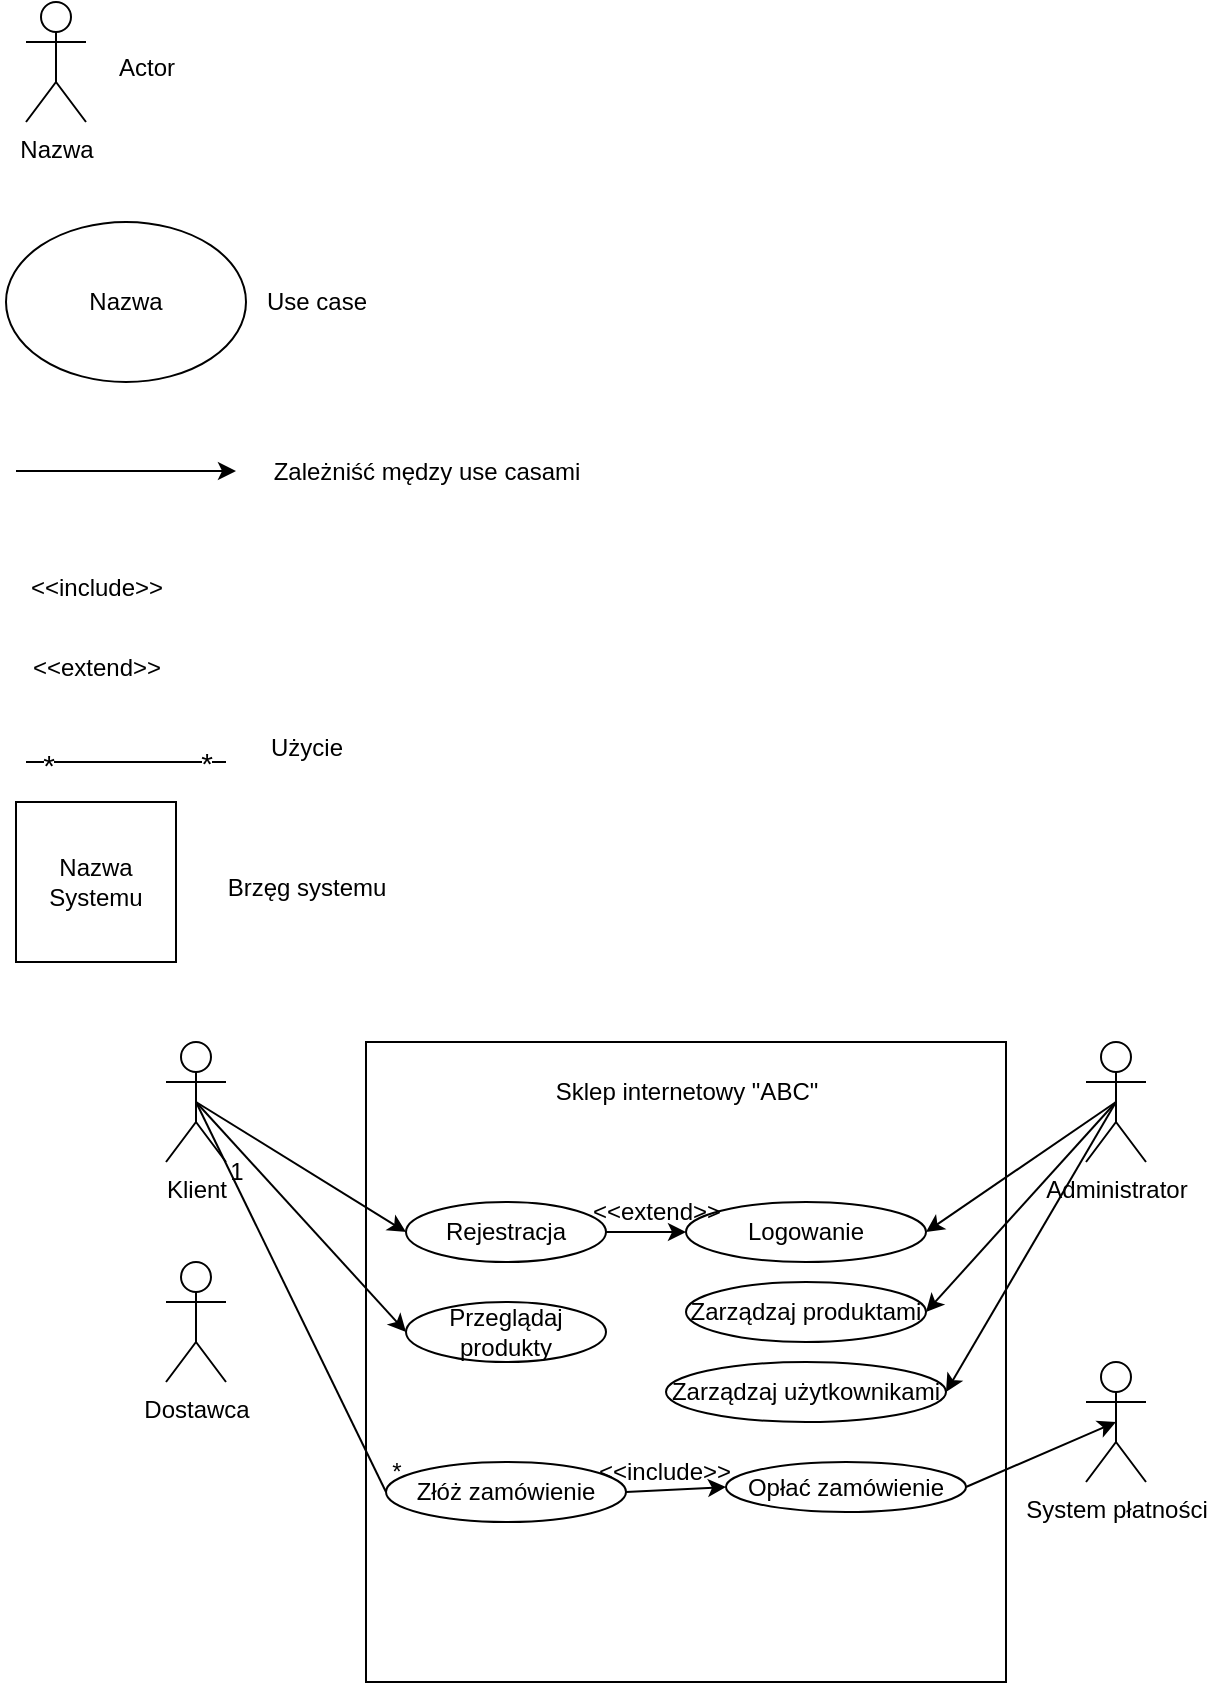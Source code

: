 <mxfile version="26.2.12">
  <diagram name="Страница — 1" id="TRWRsgmhhQ_bkvfnXbKY">
    <mxGraphModel dx="1044" dy="547" grid="1" gridSize="10" guides="1" tooltips="1" connect="1" arrows="1" fold="1" page="1" pageScale="1" pageWidth="827" pageHeight="1169" math="0" shadow="0">
      <root>
        <mxCell id="0" />
        <mxCell id="1" parent="0" />
        <mxCell id="NHDwvT9L5tkrP_qXXvw8-1" value="Nazwa" style="shape=umlActor;verticalLabelPosition=bottom;verticalAlign=top;html=1;outlineConnect=0;" parent="1" vertex="1">
          <mxGeometry x="50" y="40" width="30" height="60" as="geometry" />
        </mxCell>
        <mxCell id="NHDwvT9L5tkrP_qXXvw8-2" value="Actor" style="text;html=1;align=center;verticalAlign=middle;resizable=0;points=[];autosize=1;strokeColor=none;fillColor=none;" parent="1" vertex="1">
          <mxGeometry x="85" y="58" width="50" height="30" as="geometry" />
        </mxCell>
        <mxCell id="NHDwvT9L5tkrP_qXXvw8-3" value="Nazwa" style="ellipse;whiteSpace=wrap;html=1;" parent="1" vertex="1">
          <mxGeometry x="40" y="150" width="120" height="80" as="geometry" />
        </mxCell>
        <mxCell id="NHDwvT9L5tkrP_qXXvw8-4" value="Use case" style="text;html=1;align=center;verticalAlign=middle;resizable=0;points=[];autosize=1;strokeColor=none;fillColor=none;" parent="1" vertex="1">
          <mxGeometry x="160" y="175" width="70" height="30" as="geometry" />
        </mxCell>
        <mxCell id="NHDwvT9L5tkrP_qXXvw8-5" value="" style="endArrow=classic;html=1;rounded=0;" parent="1" edge="1">
          <mxGeometry width="50" height="50" relative="1" as="geometry">
            <mxPoint x="45" y="274.5" as="sourcePoint" />
            <mxPoint x="155" y="274.5" as="targetPoint" />
          </mxGeometry>
        </mxCell>
        <mxCell id="NHDwvT9L5tkrP_qXXvw8-6" value="Zależniść mędzy use casami" style="text;html=1;align=center;verticalAlign=middle;resizable=0;points=[];autosize=1;strokeColor=none;fillColor=none;" parent="1" vertex="1">
          <mxGeometry x="160" y="260" width="180" height="30" as="geometry" />
        </mxCell>
        <mxCell id="NHDwvT9L5tkrP_qXXvw8-7" value="&amp;lt;&amp;lt;include&amp;gt;&amp;gt;" style="text;html=1;align=center;verticalAlign=middle;resizable=0;points=[];autosize=1;strokeColor=none;fillColor=none;" parent="1" vertex="1">
          <mxGeometry x="40" y="318" width="90" height="30" as="geometry" />
        </mxCell>
        <mxCell id="NHDwvT9L5tkrP_qXXvw8-8" value="&amp;lt;&amp;lt;extend&amp;gt;&amp;gt;" style="text;html=1;align=center;verticalAlign=middle;resizable=0;points=[];autosize=1;strokeColor=none;fillColor=none;" parent="1" vertex="1">
          <mxGeometry x="40" y="358" width="90" height="30" as="geometry" />
        </mxCell>
        <mxCell id="NHDwvT9L5tkrP_qXXvw8-9" value="" style="endArrow=none;html=1;rounded=0;" parent="1" edge="1">
          <mxGeometry width="50" height="50" relative="1" as="geometry">
            <mxPoint x="50" y="420" as="sourcePoint" />
            <mxPoint x="150" y="420" as="targetPoint" />
          </mxGeometry>
        </mxCell>
        <mxCell id="NHDwvT9L5tkrP_qXXvw8-11" value="*" style="edgeLabel;html=1;align=center;verticalAlign=middle;resizable=0;points=[];fontSize=15;" parent="NHDwvT9L5tkrP_qXXvw8-9" vertex="1" connectable="0">
          <mxGeometry x="-0.78" y="-1" relative="1" as="geometry">
            <mxPoint as="offset" />
          </mxGeometry>
        </mxCell>
        <mxCell id="NHDwvT9L5tkrP_qXXvw8-12" value="*" style="edgeLabel;html=1;align=center;verticalAlign=middle;resizable=0;points=[];fontSize=15;" parent="NHDwvT9L5tkrP_qXXvw8-9" vertex="1" connectable="0">
          <mxGeometry x="0.8" relative="1" as="geometry">
            <mxPoint as="offset" />
          </mxGeometry>
        </mxCell>
        <mxCell id="NHDwvT9L5tkrP_qXXvw8-14" value="Użycie" style="text;html=1;align=center;verticalAlign=middle;resizable=0;points=[];autosize=1;strokeColor=none;fillColor=none;" parent="1" vertex="1">
          <mxGeometry x="160" y="398" width="60" height="30" as="geometry" />
        </mxCell>
        <mxCell id="NHDwvT9L5tkrP_qXXvw8-15" value="Nazwa Systemu" style="whiteSpace=wrap;html=1;aspect=fixed;" parent="1" vertex="1">
          <mxGeometry x="45" y="440" width="80" height="80" as="geometry" />
        </mxCell>
        <mxCell id="NHDwvT9L5tkrP_qXXvw8-16" value="Brzęg systemu" style="text;html=1;align=center;verticalAlign=middle;resizable=0;points=[];autosize=1;strokeColor=none;fillColor=none;" parent="1" vertex="1">
          <mxGeometry x="140" y="468" width="100" height="30" as="geometry" />
        </mxCell>
        <mxCell id="NHDwvT9L5tkrP_qXXvw8-18" value="" style="whiteSpace=wrap;html=1;aspect=fixed;" parent="1" vertex="1">
          <mxGeometry x="220" y="560" width="320" height="320" as="geometry" />
        </mxCell>
        <mxCell id="NHDwvT9L5tkrP_qXXvw8-19" value="Sklep internetowy &quot;ABC&quot;" style="text;html=1;align=center;verticalAlign=middle;resizable=0;points=[];autosize=1;strokeColor=none;fillColor=none;" parent="1" vertex="1">
          <mxGeometry x="305" y="570" width="150" height="30" as="geometry" />
        </mxCell>
        <mxCell id="NHDwvT9L5tkrP_qXXvw8-20" value="Klient" style="shape=umlActor;verticalLabelPosition=bottom;verticalAlign=top;html=1;outlineConnect=0;" parent="1" vertex="1">
          <mxGeometry x="120" y="560" width="30" height="60" as="geometry" />
        </mxCell>
        <mxCell id="NHDwvT9L5tkrP_qXXvw8-25" value="Administrator" style="shape=umlActor;verticalLabelPosition=bottom;verticalAlign=top;html=1;outlineConnect=0;" parent="1" vertex="1">
          <mxGeometry x="580" y="560" width="30" height="60" as="geometry" />
        </mxCell>
        <mxCell id="NHDwvT9L5tkrP_qXXvw8-26" value="Dostawca" style="shape=umlActor;verticalLabelPosition=bottom;verticalAlign=top;html=1;outlineConnect=0;" parent="1" vertex="1">
          <mxGeometry x="120" y="670" width="30" height="60" as="geometry" />
        </mxCell>
        <mxCell id="NHDwvT9L5tkrP_qXXvw8-27" value="System płatności" style="shape=umlActor;verticalLabelPosition=bottom;verticalAlign=top;html=1;outlineConnect=0;" parent="1" vertex="1">
          <mxGeometry x="580" y="720" width="30" height="60" as="geometry" />
        </mxCell>
        <mxCell id="NHDwvT9L5tkrP_qXXvw8-28" value="Logowanie" style="ellipse;whiteSpace=wrap;html=1;" parent="1" vertex="1">
          <mxGeometry x="380" y="640" width="120" height="30" as="geometry" />
        </mxCell>
        <mxCell id="NHDwvT9L5tkrP_qXXvw8-29" value="Złóż zamówienie" style="ellipse;whiteSpace=wrap;html=1;" parent="1" vertex="1">
          <mxGeometry x="230" y="770" width="120" height="30" as="geometry" />
        </mxCell>
        <mxCell id="NHDwvT9L5tkrP_qXXvw8-30" value="" style="endArrow=none;html=1;rounded=0;exitX=0.5;exitY=0.5;exitDx=0;exitDy=0;exitPerimeter=0;entryX=0;entryY=0.5;entryDx=0;entryDy=0;" parent="1" source="NHDwvT9L5tkrP_qXXvw8-20" target="NHDwvT9L5tkrP_qXXvw8-29" edge="1">
          <mxGeometry width="50" height="50" relative="1" as="geometry">
            <mxPoint x="170" y="640" as="sourcePoint" />
            <mxPoint x="220" y="590" as="targetPoint" />
          </mxGeometry>
        </mxCell>
        <mxCell id="NHDwvT9L5tkrP_qXXvw8-32" value="1" style="text;html=1;align=center;verticalAlign=middle;resizable=0;points=[];autosize=1;strokeColor=none;fillColor=none;" parent="1" vertex="1">
          <mxGeometry x="140" y="610" width="30" height="30" as="geometry" />
        </mxCell>
        <mxCell id="NHDwvT9L5tkrP_qXXvw8-34" value="*" style="text;html=1;align=center;verticalAlign=middle;resizable=0;points=[];autosize=1;strokeColor=none;fillColor=none;" parent="1" vertex="1">
          <mxGeometry x="220" y="760" width="30" height="30" as="geometry" />
        </mxCell>
        <mxCell id="NHDwvT9L5tkrP_qXXvw8-37" value="Rejestracja" style="ellipse;whiteSpace=wrap;html=1;" parent="1" vertex="1">
          <mxGeometry x="240" y="640" width="100" height="30" as="geometry" />
        </mxCell>
        <mxCell id="4M_4iiYmdBJVKKY7s6vz-5" value="" style="endArrow=classic;html=1;rounded=0;exitX=1;exitY=0.5;exitDx=0;exitDy=0;entryX=0;entryY=0.5;entryDx=0;entryDy=0;" edge="1" parent="1" source="NHDwvT9L5tkrP_qXXvw8-37" target="NHDwvT9L5tkrP_qXXvw8-28">
          <mxGeometry width="50" height="50" relative="1" as="geometry">
            <mxPoint x="310" y="740" as="sourcePoint" />
            <mxPoint x="360" y="690" as="targetPoint" />
          </mxGeometry>
        </mxCell>
        <mxCell id="4M_4iiYmdBJVKKY7s6vz-6" value="&amp;lt;&amp;lt;extend&amp;gt;&amp;gt;" style="text;html=1;align=center;verticalAlign=middle;resizable=0;points=[];autosize=1;strokeColor=none;fillColor=none;" vertex="1" parent="1">
          <mxGeometry x="320" y="630" width="90" height="30" as="geometry" />
        </mxCell>
        <mxCell id="4M_4iiYmdBJVKKY7s6vz-7" value="" style="endArrow=classic;html=1;rounded=0;entryX=0;entryY=0.5;entryDx=0;entryDy=0;exitX=0.5;exitY=0.5;exitDx=0;exitDy=0;exitPerimeter=0;" edge="1" parent="1" source="NHDwvT9L5tkrP_qXXvw8-20" target="NHDwvT9L5tkrP_qXXvw8-37">
          <mxGeometry width="50" height="50" relative="1" as="geometry">
            <mxPoint x="10" y="690" as="sourcePoint" />
            <mxPoint x="60" y="640" as="targetPoint" />
          </mxGeometry>
        </mxCell>
        <mxCell id="4M_4iiYmdBJVKKY7s6vz-8" value="" style="endArrow=classic;html=1;rounded=0;exitX=0.5;exitY=0.5;exitDx=0;exitDy=0;exitPerimeter=0;entryX=1;entryY=0.5;entryDx=0;entryDy=0;" edge="1" parent="1" source="NHDwvT9L5tkrP_qXXvw8-25" target="NHDwvT9L5tkrP_qXXvw8-28">
          <mxGeometry width="50" height="50" relative="1" as="geometry">
            <mxPoint x="420" y="530" as="sourcePoint" />
            <mxPoint x="470" y="480" as="targetPoint" />
          </mxGeometry>
        </mxCell>
        <mxCell id="4M_4iiYmdBJVKKY7s6vz-9" value="Opłać zamówienie" style="ellipse;whiteSpace=wrap;html=1;" vertex="1" parent="1">
          <mxGeometry x="400" y="770" width="120" height="25" as="geometry" />
        </mxCell>
        <mxCell id="4M_4iiYmdBJVKKY7s6vz-10" value="" style="endArrow=classic;html=1;rounded=0;exitX=1;exitY=0.5;exitDx=0;exitDy=0;entryX=0;entryY=0.5;entryDx=0;entryDy=0;" edge="1" parent="1" source="NHDwvT9L5tkrP_qXXvw8-29" target="4M_4iiYmdBJVKKY7s6vz-9">
          <mxGeometry width="50" height="50" relative="1" as="geometry">
            <mxPoint x="110" y="840" as="sourcePoint" />
            <mxPoint x="400" y="730" as="targetPoint" />
          </mxGeometry>
        </mxCell>
        <mxCell id="4M_4iiYmdBJVKKY7s6vz-11" value="" style="endArrow=classic;html=1;rounded=0;exitX=1;exitY=0.5;exitDx=0;exitDy=0;entryX=0.5;entryY=0.5;entryDx=0;entryDy=0;entryPerimeter=0;" edge="1" parent="1" source="4M_4iiYmdBJVKKY7s6vz-9" target="NHDwvT9L5tkrP_qXXvw8-27">
          <mxGeometry width="50" height="50" relative="1" as="geometry">
            <mxPoint x="100" y="850" as="sourcePoint" />
            <mxPoint x="150" y="800" as="targetPoint" />
          </mxGeometry>
        </mxCell>
        <mxCell id="4M_4iiYmdBJVKKY7s6vz-13" value="&amp;lt;&amp;lt;include&amp;gt;&amp;gt;" style="text;html=1;align=center;verticalAlign=middle;resizable=0;points=[];autosize=1;strokeColor=none;fillColor=none;" vertex="1" parent="1">
          <mxGeometry x="324" y="760" width="90" height="30" as="geometry" />
        </mxCell>
        <mxCell id="4M_4iiYmdBJVKKY7s6vz-16" value="Zarządzaj produktami" style="ellipse;whiteSpace=wrap;html=1;" vertex="1" parent="1">
          <mxGeometry x="380" y="680" width="120" height="30" as="geometry" />
        </mxCell>
        <mxCell id="4M_4iiYmdBJVKKY7s6vz-17" value="" style="endArrow=classic;html=1;rounded=0;exitX=0.5;exitY=0.5;exitDx=0;exitDy=0;exitPerimeter=0;entryX=1;entryY=0.5;entryDx=0;entryDy=0;" edge="1" parent="1" source="NHDwvT9L5tkrP_qXXvw8-25" target="4M_4iiYmdBJVKKY7s6vz-16">
          <mxGeometry width="50" height="50" relative="1" as="geometry">
            <mxPoint x="530" y="500" as="sourcePoint" />
            <mxPoint x="580" y="450" as="targetPoint" />
          </mxGeometry>
        </mxCell>
        <mxCell id="4M_4iiYmdBJVKKY7s6vz-18" value="Zarządzaj użytkownikami" style="ellipse;whiteSpace=wrap;html=1;" vertex="1" parent="1">
          <mxGeometry x="370" y="720" width="140" height="30" as="geometry" />
        </mxCell>
        <mxCell id="4M_4iiYmdBJVKKY7s6vz-19" value="" style="endArrow=classic;html=1;rounded=0;exitX=0.5;exitY=0.5;exitDx=0;exitDy=0;exitPerimeter=0;entryX=1;entryY=0.5;entryDx=0;entryDy=0;" edge="1" parent="1" source="NHDwvT9L5tkrP_qXXvw8-25" target="4M_4iiYmdBJVKKY7s6vz-18">
          <mxGeometry width="50" height="50" relative="1" as="geometry">
            <mxPoint x="80" y="850" as="sourcePoint" />
            <mxPoint x="130" y="800" as="targetPoint" />
          </mxGeometry>
        </mxCell>
        <mxCell id="4M_4iiYmdBJVKKY7s6vz-20" value="Przeglądaj produkty" style="ellipse;whiteSpace=wrap;html=1;" vertex="1" parent="1">
          <mxGeometry x="240" y="690" width="100" height="30" as="geometry" />
        </mxCell>
        <mxCell id="4M_4iiYmdBJVKKY7s6vz-21" value="" style="endArrow=classic;html=1;rounded=0;exitX=0.5;exitY=0.5;exitDx=0;exitDy=0;exitPerimeter=0;entryX=0;entryY=0.5;entryDx=0;entryDy=0;" edge="1" parent="1" source="NHDwvT9L5tkrP_qXXvw8-20" target="4M_4iiYmdBJVKKY7s6vz-20">
          <mxGeometry width="50" height="50" relative="1" as="geometry">
            <mxPoint x="220" y="530" as="sourcePoint" />
            <mxPoint x="270" y="480" as="targetPoint" />
          </mxGeometry>
        </mxCell>
      </root>
    </mxGraphModel>
  </diagram>
</mxfile>

